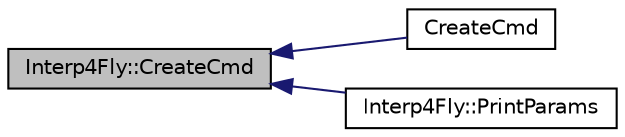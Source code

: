 digraph "Interp4Fly::CreateCmd"
{
  edge [fontname="Helvetica",fontsize="10",labelfontname="Helvetica",labelfontsize="10"];
  node [fontname="Helvetica",fontsize="10",shape=record];
  rankdir="LR";
  Node1 [label="Interp4Fly::CreateCmd",height=0.2,width=0.4,color="black", fillcolor="grey75", style="filled", fontcolor="black"];
  Node1 -> Node2 [dir="back",color="midnightblue",fontsize="10",style="solid",fontname="Helvetica"];
  Node2 [label="CreateCmd",height=0.2,width=0.4,color="black", fillcolor="white", style="filled",URL="$_interp4_fly_8cpp.html#ad4f8d6a4dc782b0f28c6d962b417afdb"];
  Node1 -> Node3 [dir="back",color="midnightblue",fontsize="10",style="solid",fontname="Helvetica"];
  Node3 [label="Interp4Fly::PrintParams",height=0.2,width=0.4,color="black", fillcolor="white", style="filled",URL="$class_interp4_fly.html#af7587acc60d7904c8b16266e0781113e"];
}
